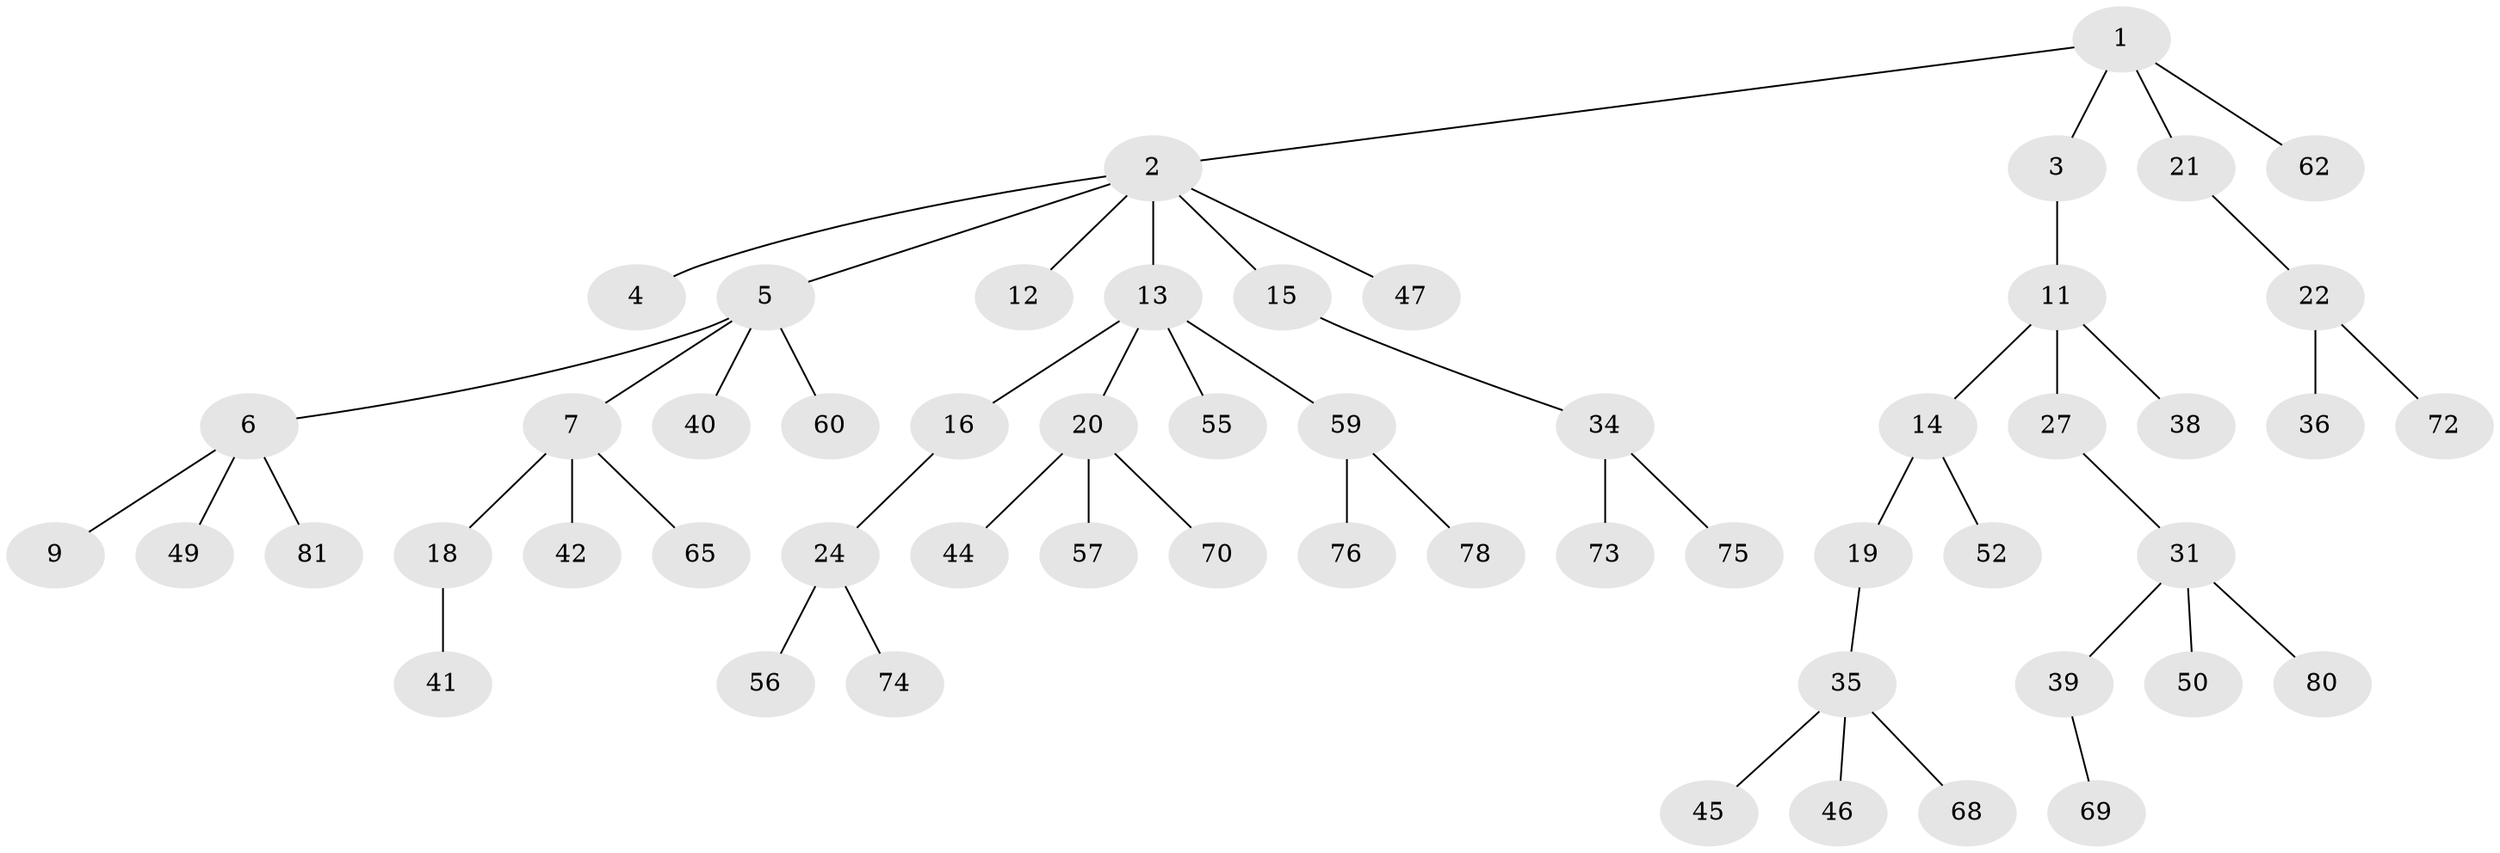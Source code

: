 // Generated by graph-tools (version 1.1) at 2025/24/03/03/25 07:24:06]
// undirected, 55 vertices, 54 edges
graph export_dot {
graph [start="1"]
  node [color=gray90,style=filled];
  1 [super="+25"];
  2 [super="+8"];
  3;
  4 [super="+30"];
  5 [super="+26"];
  6 [super="+10"];
  7 [super="+32"];
  9;
  11 [super="+71"];
  12 [super="+66"];
  13 [super="+23"];
  14 [super="+53"];
  15 [super="+67"];
  16 [super="+17"];
  18 [super="+82"];
  19;
  20 [super="+33"];
  21;
  22 [super="+29"];
  24 [super="+28"];
  27 [super="+63"];
  31 [super="+43"];
  34 [super="+48"];
  35 [super="+37"];
  36;
  38;
  39 [super="+64"];
  40 [super="+51"];
  41;
  42;
  44;
  45 [super="+54"];
  46;
  47;
  49;
  50 [super="+61"];
  52;
  55 [super="+58"];
  56;
  57;
  59 [super="+79"];
  60;
  62;
  65;
  68;
  69;
  70;
  72 [super="+77"];
  73;
  74;
  75;
  76;
  78;
  80;
  81;
  1 -- 2;
  1 -- 3;
  1 -- 21;
  1 -- 62;
  2 -- 4;
  2 -- 5;
  2 -- 15;
  2 -- 12;
  2 -- 13;
  2 -- 47;
  3 -- 11;
  5 -- 6;
  5 -- 7;
  5 -- 40;
  5 -- 60;
  6 -- 9;
  6 -- 81;
  6 -- 49;
  7 -- 18;
  7 -- 42;
  7 -- 65;
  11 -- 14;
  11 -- 27;
  11 -- 38;
  13 -- 16;
  13 -- 20;
  13 -- 59;
  13 -- 55;
  14 -- 19;
  14 -- 52;
  15 -- 34;
  16 -- 24;
  18 -- 41;
  19 -- 35;
  20 -- 44;
  20 -- 70;
  20 -- 57;
  21 -- 22;
  22 -- 36;
  22 -- 72;
  24 -- 56;
  24 -- 74;
  27 -- 31;
  31 -- 39;
  31 -- 80;
  31 -- 50;
  34 -- 73;
  34 -- 75;
  35 -- 45;
  35 -- 68;
  35 -- 46;
  39 -- 69;
  59 -- 76;
  59 -- 78;
}
